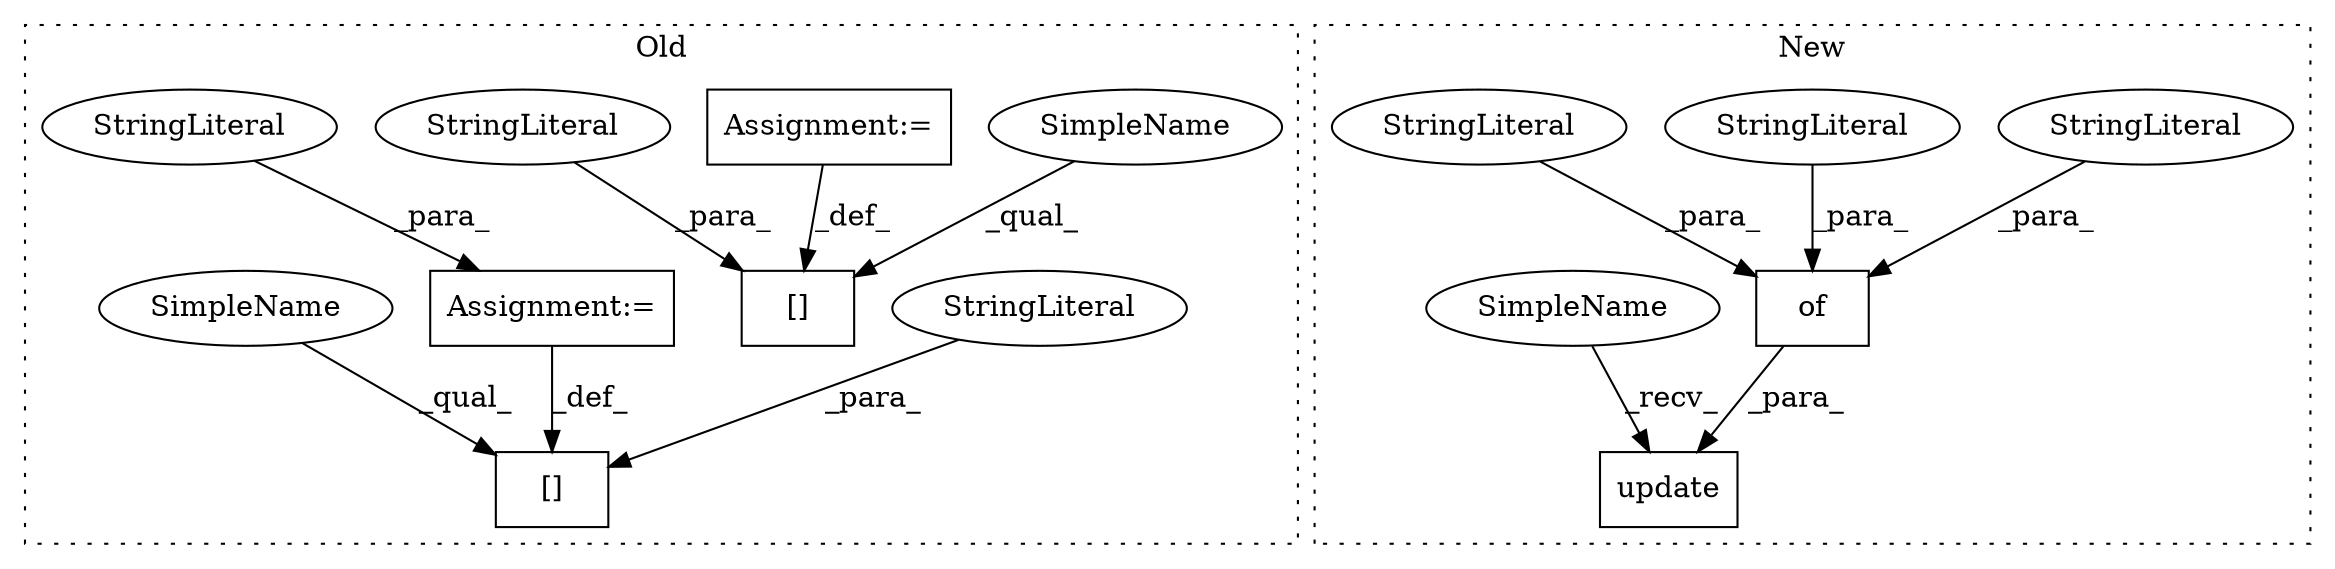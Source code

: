 digraph G {
subgraph cluster0 {
1 [label="[]" a="2" s="8728,8749" l="8,1" shape="box"];
3 [label="Assignment:=" a="7" s="8750" l="1" shape="box"];
4 [label="StringLiteral" a="45" s="8736" l="13" shape="ellipse"];
9 [label="[]" a="2" s="8790,8804" l="8,1" shape="box"];
10 [label="StringLiteral" a="45" s="8798" l="6" shape="ellipse"];
11 [label="Assignment:=" a="7" s="8805" l="1" shape="box"];
12 [label="StringLiteral" a="45" s="8806" l="27" shape="ellipse"];
13 [label="SimpleName" a="42" s="8728" l="7" shape="ellipse"];
14 [label="SimpleName" a="42" s="8790" l="7" shape="ellipse"];
label = "Old";
style="dotted";
}
subgraph cluster1 {
2 [label="update" a="32" s="9493,9800" l="7,1" shape="box"];
5 [label="of" a="32" s="9504,9799" l="3,1" shape="box"];
6 [label="StringLiteral" a="45" s="9555" l="13" shape="ellipse"];
7 [label="StringLiteral" a="45" s="9507" l="13" shape="ellipse"];
8 [label="StringLiteral" a="45" s="9682" l="17" shape="ellipse"];
15 [label="SimpleName" a="42" s="9485" l="7" shape="ellipse"];
label = "New";
style="dotted";
}
3 -> 1 [label="_def_"];
4 -> 1 [label="_para_"];
5 -> 2 [label="_para_"];
6 -> 5 [label="_para_"];
7 -> 5 [label="_para_"];
8 -> 5 [label="_para_"];
10 -> 9 [label="_para_"];
11 -> 9 [label="_def_"];
12 -> 11 [label="_para_"];
13 -> 1 [label="_qual_"];
14 -> 9 [label="_qual_"];
15 -> 2 [label="_recv_"];
}